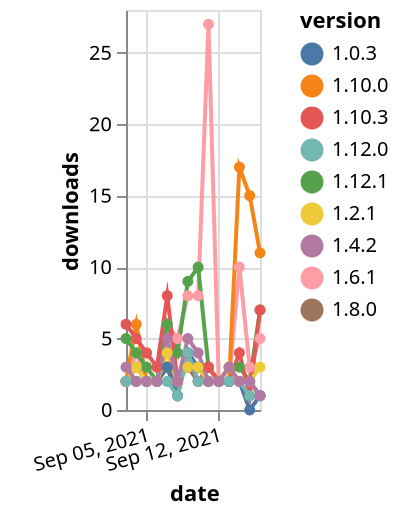 {"$schema": "https://vega.github.io/schema/vega-lite/v5.json", "description": "A simple bar chart with embedded data.", "data": {"values": [{"date": "2021-09-03", "total": 3217, "delta": 2, "version": "1.6.1"}, {"date": "2021-09-04", "total": 3221, "delta": 4, "version": "1.6.1"}, {"date": "2021-09-05", "total": 3223, "delta": 2, "version": "1.6.1"}, {"date": "2021-09-06", "total": 3225, "delta": 2, "version": "1.6.1"}, {"date": "2021-09-07", "total": 3231, "delta": 6, "version": "1.6.1"}, {"date": "2021-09-08", "total": 3236, "delta": 5, "version": "1.6.1"}, {"date": "2021-09-09", "total": 3244, "delta": 8, "version": "1.6.1"}, {"date": "2021-09-10", "total": 3252, "delta": 8, "version": "1.6.1"}, {"date": "2021-09-11", "total": 3279, "delta": 27, "version": "1.6.1"}, {"date": "2021-09-12", "total": 3281, "delta": 2, "version": "1.6.1"}, {"date": "2021-09-13", "total": 3283, "delta": 2, "version": "1.6.1"}, {"date": "2021-09-14", "total": 3293, "delta": 10, "version": "1.6.1"}, {"date": "2021-09-15", "total": 3296, "delta": 3, "version": "1.6.1"}, {"date": "2021-09-16", "total": 3301, "delta": 5, "version": "1.6.1"}, {"date": "2021-09-03", "total": 1274, "delta": 2, "version": "1.8.0"}, {"date": "2021-09-04", "total": 1277, "delta": 3, "version": "1.8.0"}, {"date": "2021-09-05", "total": 1279, "delta": 2, "version": "1.8.0"}, {"date": "2021-09-06", "total": 1281, "delta": 2, "version": "1.8.0"}, {"date": "2021-09-07", "total": 1284, "delta": 3, "version": "1.8.0"}, {"date": "2021-09-08", "total": 1286, "delta": 2, "version": "1.8.0"}, {"date": "2021-09-09", "total": 1289, "delta": 3, "version": "1.8.0"}, {"date": "2021-09-10", "total": 1291, "delta": 2, "version": "1.8.0"}, {"date": "2021-09-11", "total": 1293, "delta": 2, "version": "1.8.0"}, {"date": "2021-09-12", "total": 1295, "delta": 2, "version": "1.8.0"}, {"date": "2021-09-13", "total": 1297, "delta": 2, "version": "1.8.0"}, {"date": "2021-09-14", "total": 1299, "delta": 2, "version": "1.8.0"}, {"date": "2021-09-15", "total": 1301, "delta": 2, "version": "1.8.0"}, {"date": "2021-09-16", "total": 1302, "delta": 1, "version": "1.8.0"}, {"date": "2021-09-03", "total": 1175, "delta": 2, "version": "1.10.0"}, {"date": "2021-09-04", "total": 1181, "delta": 6, "version": "1.10.0"}, {"date": "2021-09-05", "total": 1183, "delta": 2, "version": "1.10.0"}, {"date": "2021-09-06", "total": 1185, "delta": 2, "version": "1.10.0"}, {"date": "2021-09-07", "total": 1188, "delta": 3, "version": "1.10.0"}, {"date": "2021-09-08", "total": 1189, "delta": 1, "version": "1.10.0"}, {"date": "2021-09-09", "total": 1193, "delta": 4, "version": "1.10.0"}, {"date": "2021-09-10", "total": 1196, "delta": 3, "version": "1.10.0"}, {"date": "2021-09-11", "total": 1199, "delta": 3, "version": "1.10.0"}, {"date": "2021-09-12", "total": 1201, "delta": 2, "version": "1.10.0"}, {"date": "2021-09-13", "total": 1203, "delta": 2, "version": "1.10.0"}, {"date": "2021-09-14", "total": 1220, "delta": 17, "version": "1.10.0"}, {"date": "2021-09-15", "total": 1235, "delta": 15, "version": "1.10.0"}, {"date": "2021-09-16", "total": 1246, "delta": 11, "version": "1.10.0"}, {"date": "2021-09-03", "total": 349, "delta": 5, "version": "1.12.1"}, {"date": "2021-09-04", "total": 353, "delta": 4, "version": "1.12.1"}, {"date": "2021-09-05", "total": 356, "delta": 3, "version": "1.12.1"}, {"date": "2021-09-06", "total": 358, "delta": 2, "version": "1.12.1"}, {"date": "2021-09-07", "total": 364, "delta": 6, "version": "1.12.1"}, {"date": "2021-09-08", "total": 368, "delta": 4, "version": "1.12.1"}, {"date": "2021-09-09", "total": 377, "delta": 9, "version": "1.12.1"}, {"date": "2021-09-10", "total": 387, "delta": 10, "version": "1.12.1"}, {"date": "2021-09-11", "total": 390, "delta": 3, "version": "1.12.1"}, {"date": "2021-09-12", "total": 392, "delta": 2, "version": "1.12.1"}, {"date": "2021-09-13", "total": 395, "delta": 3, "version": "1.12.1"}, {"date": "2021-09-14", "total": 398, "delta": 3, "version": "1.12.1"}, {"date": "2021-09-15", "total": 400, "delta": 2, "version": "1.12.1"}, {"date": "2021-09-16", "total": 407, "delta": 7, "version": "1.12.1"}, {"date": "2021-09-03", "total": 632, "delta": 6, "version": "1.10.3"}, {"date": "2021-09-04", "total": 637, "delta": 5, "version": "1.10.3"}, {"date": "2021-09-05", "total": 641, "delta": 4, "version": "1.10.3"}, {"date": "2021-09-06", "total": 644, "delta": 3, "version": "1.10.3"}, {"date": "2021-09-07", "total": 652, "delta": 8, "version": "1.10.3"}, {"date": "2021-09-08", "total": 654, "delta": 2, "version": "1.10.3"}, {"date": "2021-09-09", "total": 658, "delta": 4, "version": "1.10.3"}, {"date": "2021-09-10", "total": 660, "delta": 2, "version": "1.10.3"}, {"date": "2021-09-11", "total": 663, "delta": 3, "version": "1.10.3"}, {"date": "2021-09-12", "total": 665, "delta": 2, "version": "1.10.3"}, {"date": "2021-09-13", "total": 667, "delta": 2, "version": "1.10.3"}, {"date": "2021-09-14", "total": 671, "delta": 4, "version": "1.10.3"}, {"date": "2021-09-15", "total": 672, "delta": 1, "version": "1.10.3"}, {"date": "2021-09-16", "total": 679, "delta": 7, "version": "1.10.3"}, {"date": "2021-09-03", "total": 2304, "delta": 2, "version": "1.0.3"}, {"date": "2021-09-04", "total": 2306, "delta": 2, "version": "1.0.3"}, {"date": "2021-09-05", "total": 2308, "delta": 2, "version": "1.0.3"}, {"date": "2021-09-06", "total": 2310, "delta": 2, "version": "1.0.3"}, {"date": "2021-09-07", "total": 2313, "delta": 3, "version": "1.0.3"}, {"date": "2021-09-08", "total": 2314, "delta": 1, "version": "1.0.3"}, {"date": "2021-09-09", "total": 2318, "delta": 4, "version": "1.0.3"}, {"date": "2021-09-10", "total": 2321, "delta": 3, "version": "1.0.3"}, {"date": "2021-09-11", "total": 2323, "delta": 2, "version": "1.0.3"}, {"date": "2021-09-12", "total": 2325, "delta": 2, "version": "1.0.3"}, {"date": "2021-09-13", "total": 2327, "delta": 2, "version": "1.0.3"}, {"date": "2021-09-14", "total": 2329, "delta": 2, "version": "1.0.3"}, {"date": "2021-09-15", "total": 2329, "delta": 0, "version": "1.0.3"}, {"date": "2021-09-16", "total": 2330, "delta": 1, "version": "1.0.3"}, {"date": "2021-09-03", "total": 2658, "delta": 2, "version": "1.2.1"}, {"date": "2021-09-04", "total": 2661, "delta": 3, "version": "1.2.1"}, {"date": "2021-09-05", "total": 2663, "delta": 2, "version": "1.2.1"}, {"date": "2021-09-06", "total": 2665, "delta": 2, "version": "1.2.1"}, {"date": "2021-09-07", "total": 2669, "delta": 4, "version": "1.2.1"}, {"date": "2021-09-08", "total": 2671, "delta": 2, "version": "1.2.1"}, {"date": "2021-09-09", "total": 2674, "delta": 3, "version": "1.2.1"}, {"date": "2021-09-10", "total": 2677, "delta": 3, "version": "1.2.1"}, {"date": "2021-09-11", "total": 2679, "delta": 2, "version": "1.2.1"}, {"date": "2021-09-12", "total": 2681, "delta": 2, "version": "1.2.1"}, {"date": "2021-09-13", "total": 2684, "delta": 3, "version": "1.2.1"}, {"date": "2021-09-14", "total": 2686, "delta": 2, "version": "1.2.1"}, {"date": "2021-09-15", "total": 2688, "delta": 2, "version": "1.2.1"}, {"date": "2021-09-16", "total": 2691, "delta": 3, "version": "1.2.1"}, {"date": "2021-09-03", "total": 202, "delta": 2, "version": "1.12.0"}, {"date": "2021-09-04", "total": 204, "delta": 2, "version": "1.12.0"}, {"date": "2021-09-05", "total": 206, "delta": 2, "version": "1.12.0"}, {"date": "2021-09-06", "total": 208, "delta": 2, "version": "1.12.0"}, {"date": "2021-09-07", "total": 210, "delta": 2, "version": "1.12.0"}, {"date": "2021-09-08", "total": 211, "delta": 1, "version": "1.12.0"}, {"date": "2021-09-09", "total": 215, "delta": 4, "version": "1.12.0"}, {"date": "2021-09-10", "total": 217, "delta": 2, "version": "1.12.0"}, {"date": "2021-09-11", "total": 219, "delta": 2, "version": "1.12.0"}, {"date": "2021-09-12", "total": 221, "delta": 2, "version": "1.12.0"}, {"date": "2021-09-13", "total": 223, "delta": 2, "version": "1.12.0"}, {"date": "2021-09-14", "total": 225, "delta": 2, "version": "1.12.0"}, {"date": "2021-09-15", "total": 226, "delta": 1, "version": "1.12.0"}, {"date": "2021-09-16", "total": 227, "delta": 1, "version": "1.12.0"}, {"date": "2021-09-03", "total": 2105, "delta": 3, "version": "1.4.2"}, {"date": "2021-09-04", "total": 2107, "delta": 2, "version": "1.4.2"}, {"date": "2021-09-05", "total": 2109, "delta": 2, "version": "1.4.2"}, {"date": "2021-09-06", "total": 2111, "delta": 2, "version": "1.4.2"}, {"date": "2021-09-07", "total": 2116, "delta": 5, "version": "1.4.2"}, {"date": "2021-09-08", "total": 2118, "delta": 2, "version": "1.4.2"}, {"date": "2021-09-09", "total": 2123, "delta": 5, "version": "1.4.2"}, {"date": "2021-09-10", "total": 2127, "delta": 4, "version": "1.4.2"}, {"date": "2021-09-11", "total": 2129, "delta": 2, "version": "1.4.2"}, {"date": "2021-09-12", "total": 2131, "delta": 2, "version": "1.4.2"}, {"date": "2021-09-13", "total": 2134, "delta": 3, "version": "1.4.2"}, {"date": "2021-09-14", "total": 2136, "delta": 2, "version": "1.4.2"}, {"date": "2021-09-15", "total": 2138, "delta": 2, "version": "1.4.2"}, {"date": "2021-09-16", "total": 2139, "delta": 1, "version": "1.4.2"}]}, "width": "container", "mark": {"type": "line", "point": {"filled": true}}, "encoding": {"x": {"field": "date", "type": "temporal", "timeUnit": "yearmonthdate", "title": "date", "axis": {"labelAngle": -15}}, "y": {"field": "delta", "type": "quantitative", "title": "downloads"}, "color": {"field": "version", "type": "nominal"}, "tooltip": {"field": "delta"}}}